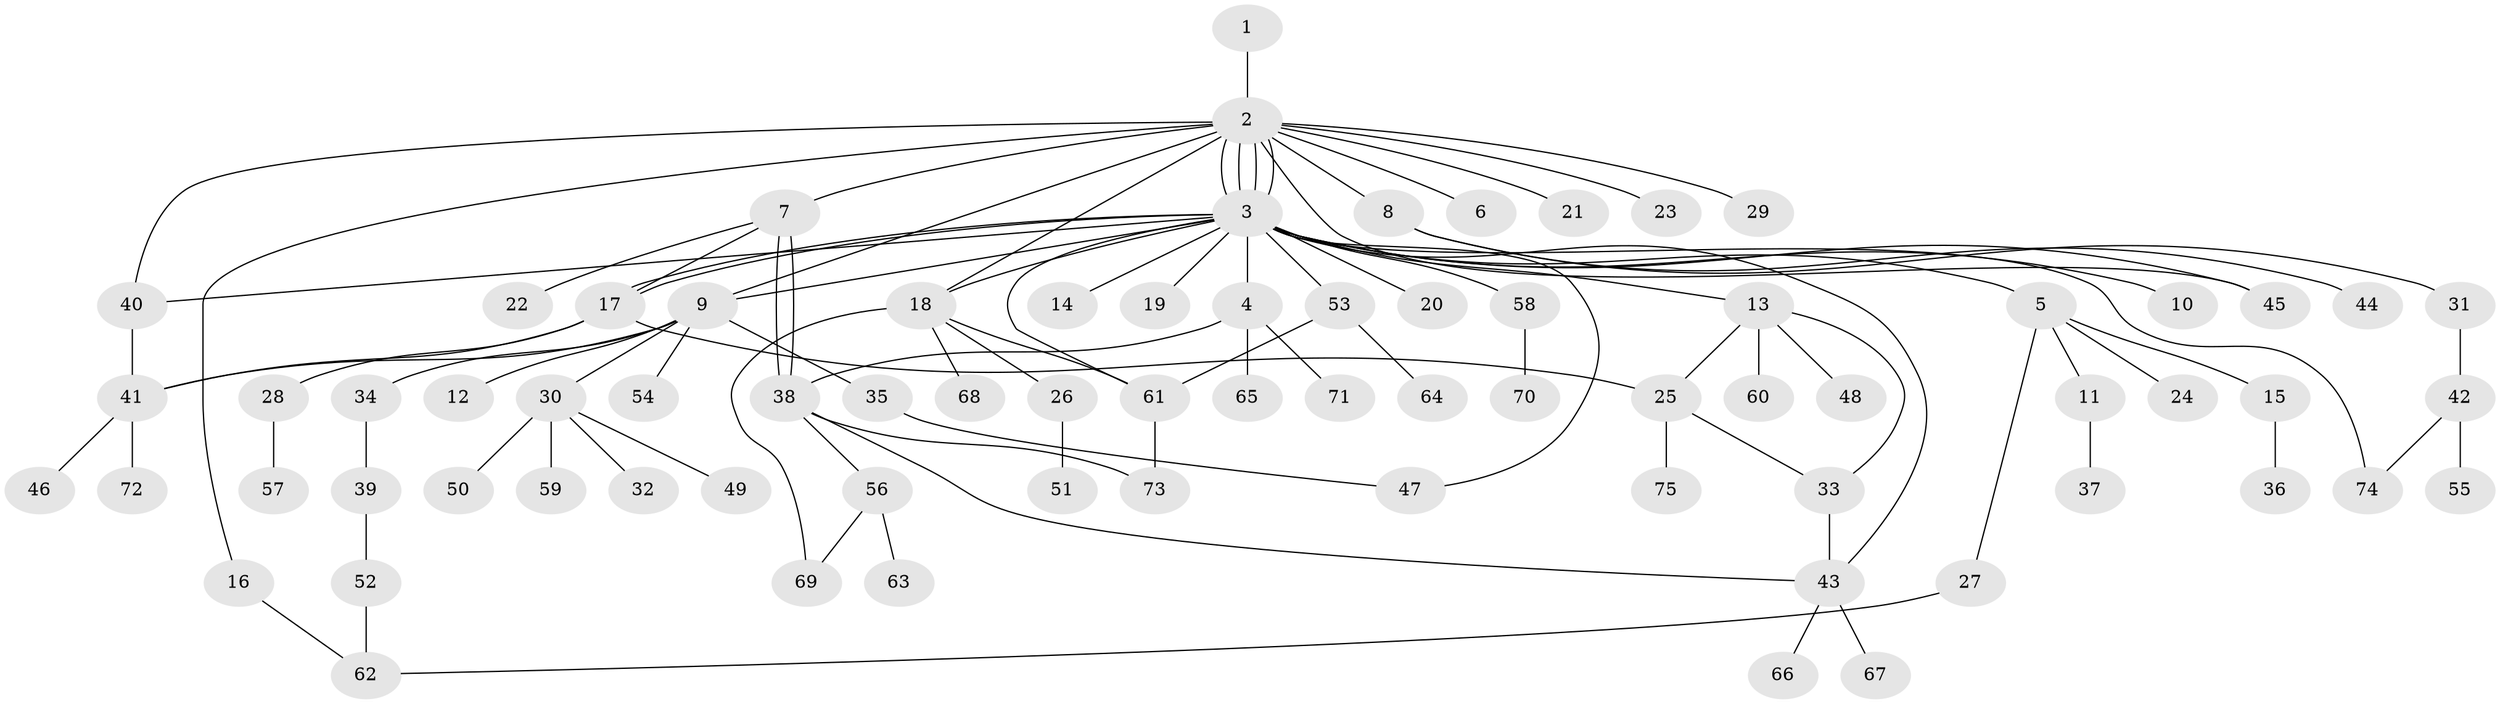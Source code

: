// Generated by graph-tools (version 1.1) at 2025/01/03/09/25 03:01:55]
// undirected, 75 vertices, 99 edges
graph export_dot {
graph [start="1"]
  node [color=gray90,style=filled];
  1;
  2;
  3;
  4;
  5;
  6;
  7;
  8;
  9;
  10;
  11;
  12;
  13;
  14;
  15;
  16;
  17;
  18;
  19;
  20;
  21;
  22;
  23;
  24;
  25;
  26;
  27;
  28;
  29;
  30;
  31;
  32;
  33;
  34;
  35;
  36;
  37;
  38;
  39;
  40;
  41;
  42;
  43;
  44;
  45;
  46;
  47;
  48;
  49;
  50;
  51;
  52;
  53;
  54;
  55;
  56;
  57;
  58;
  59;
  60;
  61;
  62;
  63;
  64;
  65;
  66;
  67;
  68;
  69;
  70;
  71;
  72;
  73;
  74;
  75;
  1 -- 2;
  2 -- 3;
  2 -- 3;
  2 -- 3;
  2 -- 3;
  2 -- 6;
  2 -- 7;
  2 -- 8;
  2 -- 9;
  2 -- 16;
  2 -- 18;
  2 -- 21;
  2 -- 23;
  2 -- 29;
  2 -- 40;
  2 -- 45;
  3 -- 4;
  3 -- 5;
  3 -- 9;
  3 -- 10;
  3 -- 13;
  3 -- 14;
  3 -- 17;
  3 -- 17;
  3 -- 18;
  3 -- 19;
  3 -- 20;
  3 -- 40;
  3 -- 43;
  3 -- 45;
  3 -- 47;
  3 -- 53;
  3 -- 58;
  3 -- 61;
  3 -- 74;
  4 -- 38;
  4 -- 65;
  4 -- 71;
  5 -- 11;
  5 -- 15;
  5 -- 24;
  5 -- 27;
  7 -- 17;
  7 -- 22;
  7 -- 38;
  7 -- 38;
  8 -- 31;
  8 -- 44;
  9 -- 12;
  9 -- 30;
  9 -- 34;
  9 -- 35;
  9 -- 41;
  9 -- 54;
  11 -- 37;
  13 -- 25;
  13 -- 33;
  13 -- 48;
  13 -- 60;
  15 -- 36;
  16 -- 62;
  17 -- 25;
  17 -- 28;
  17 -- 41;
  18 -- 26;
  18 -- 61;
  18 -- 68;
  18 -- 69;
  25 -- 33;
  25 -- 75;
  26 -- 51;
  27 -- 62;
  28 -- 57;
  30 -- 32;
  30 -- 49;
  30 -- 50;
  30 -- 59;
  31 -- 42;
  33 -- 43;
  34 -- 39;
  35 -- 47;
  38 -- 43;
  38 -- 56;
  38 -- 73;
  39 -- 52;
  40 -- 41;
  41 -- 46;
  41 -- 72;
  42 -- 55;
  42 -- 74;
  43 -- 66;
  43 -- 67;
  52 -- 62;
  53 -- 61;
  53 -- 64;
  56 -- 63;
  56 -- 69;
  58 -- 70;
  61 -- 73;
}
